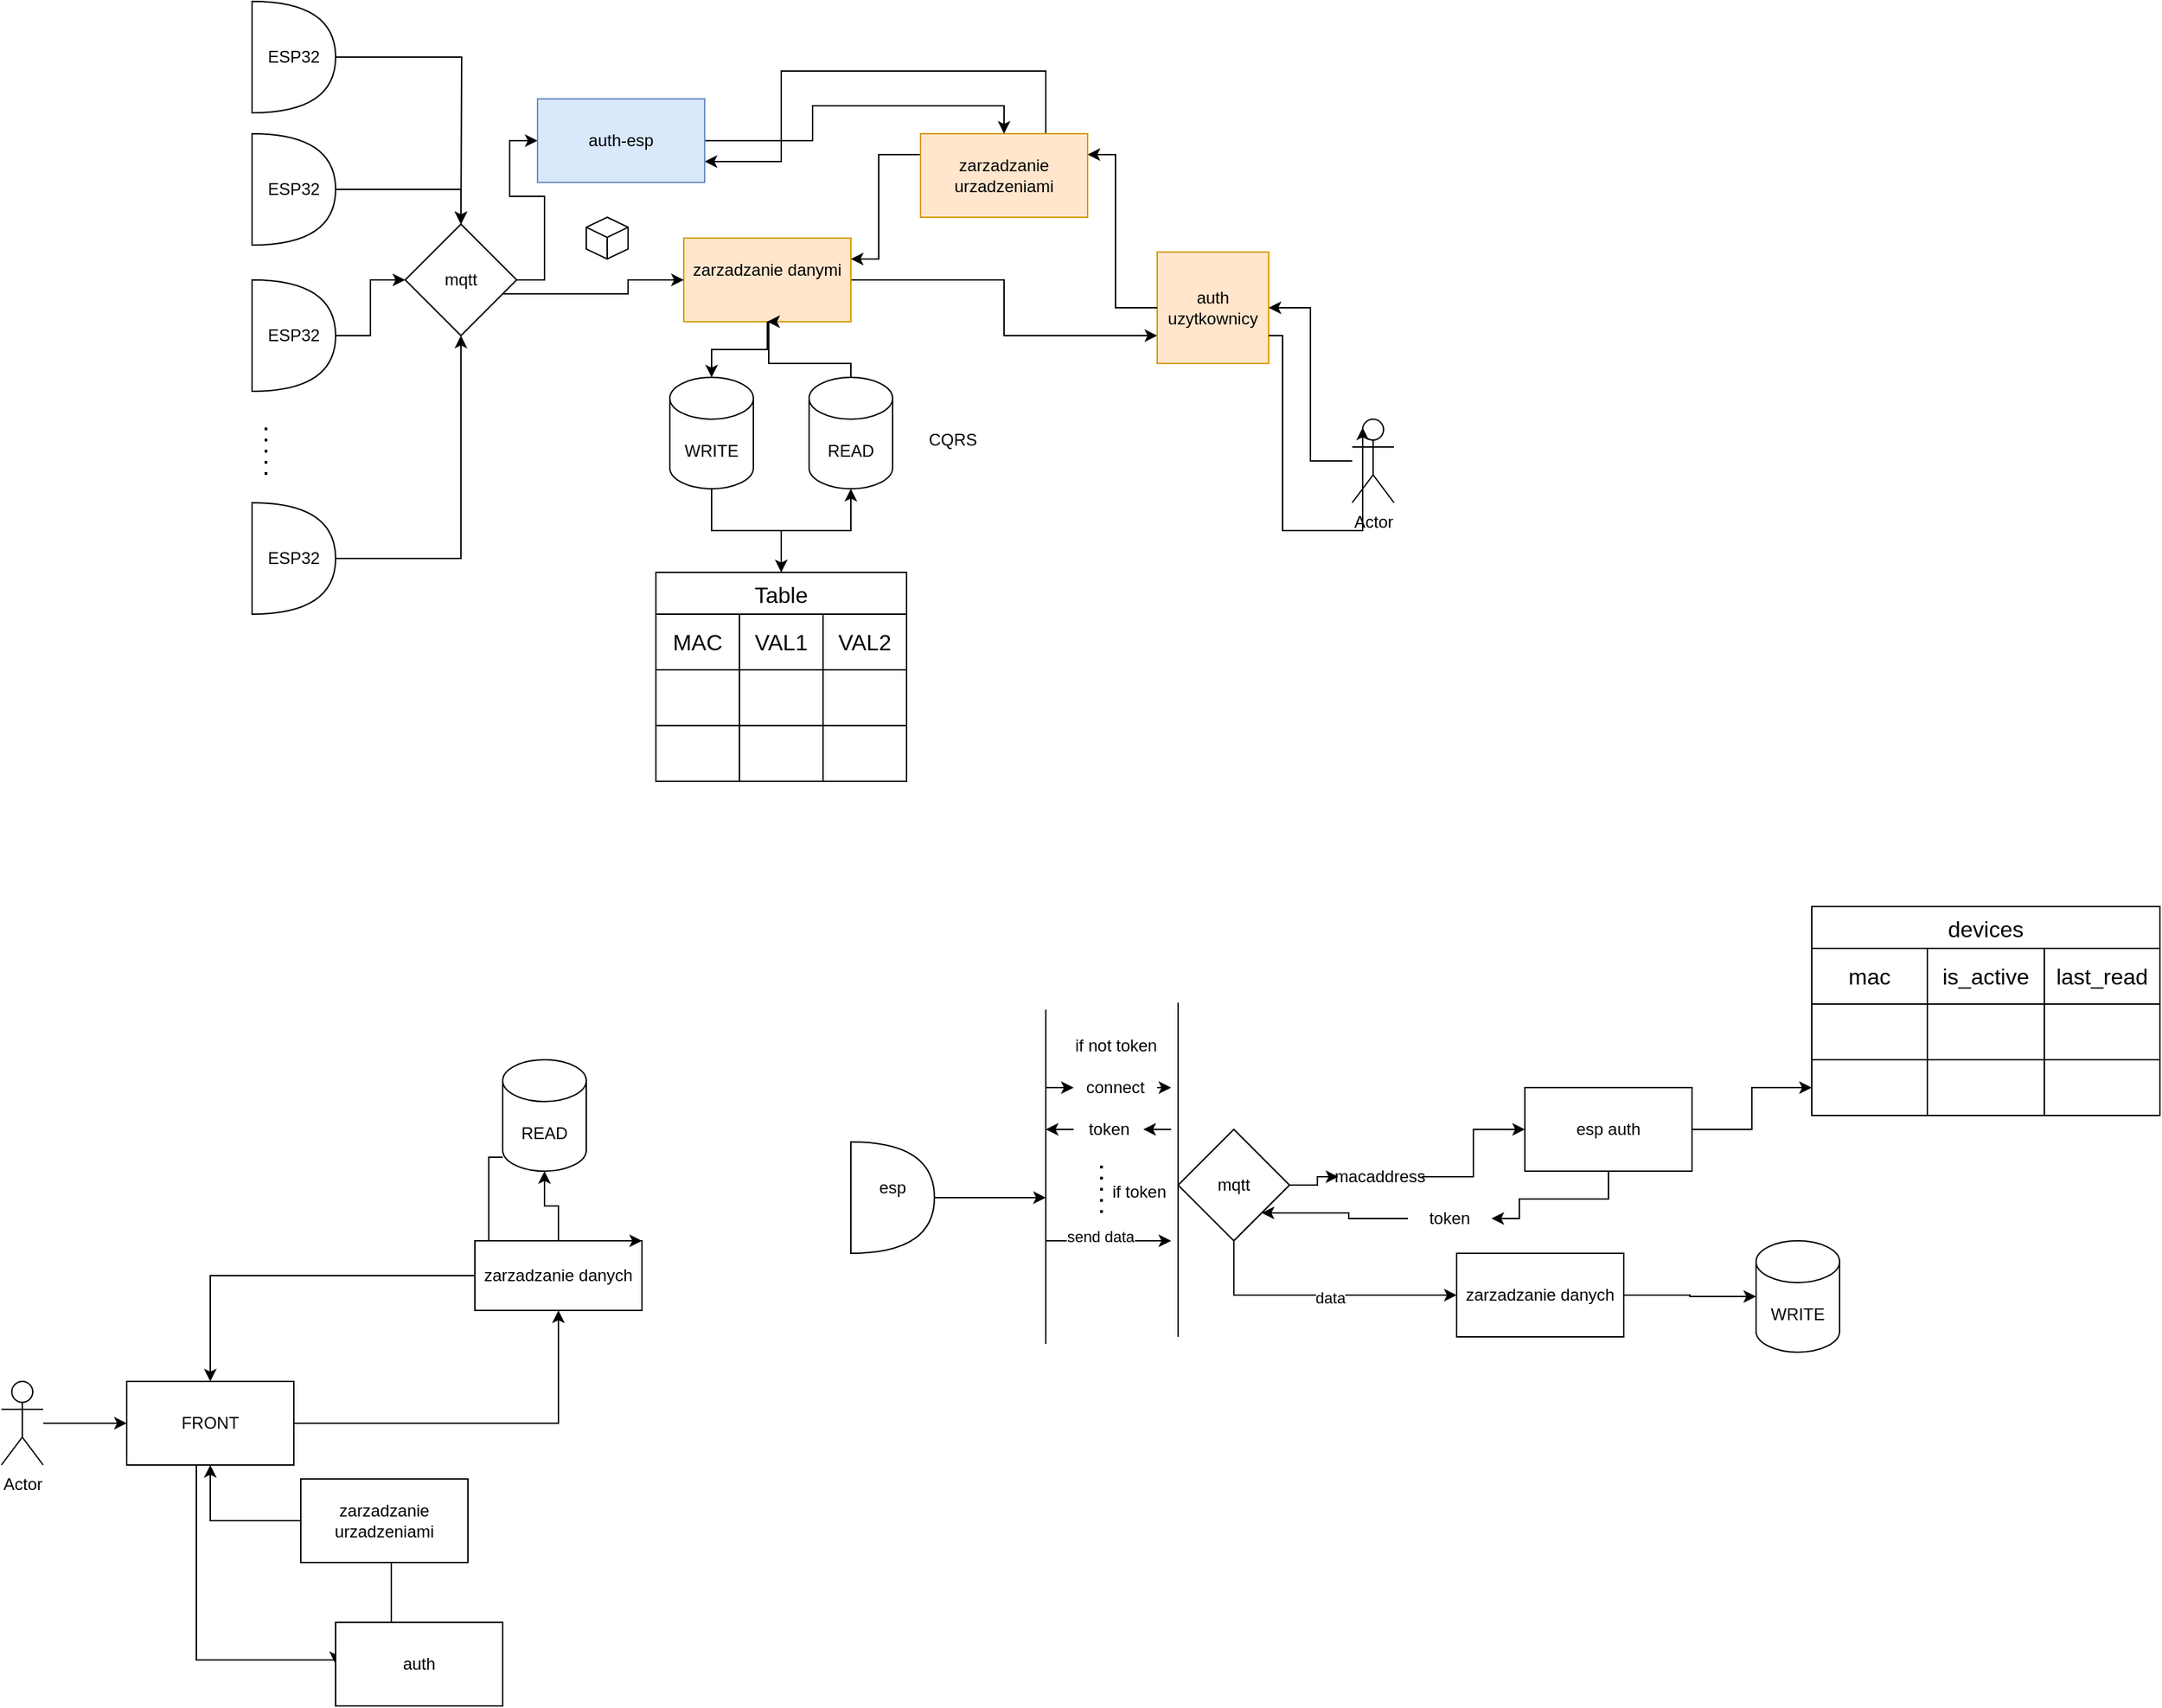 <mxfile version="24.8.2">
  <diagram name="Strona-1" id="Qug85Xm8MsD0ged3D32k">
    <mxGraphModel dx="2796" dy="847" grid="1" gridSize="10" guides="1" tooltips="1" connect="1" arrows="1" fold="1" page="1" pageScale="1" pageWidth="827" pageHeight="1169" math="0" shadow="0">
      <root>
        <mxCell id="0" />
        <mxCell id="1" parent="0" />
        <mxCell id="Wiyv4J4VftKUWs66t4UB-8" style="edgeStyle=orthogonalEdgeStyle;rounded=0;orthogonalLoop=1;jettySize=auto;html=1;entryX=1;entryY=0.5;entryDx=0;entryDy=0;" parent="1" source="Wiyv4J4VftKUWs66t4UB-2" edge="1">
          <mxGeometry relative="1" as="geometry">
            <mxPoint x="180" y="140" as="targetPoint" />
          </mxGeometry>
        </mxCell>
        <mxCell id="GCYZfr7af3xyStUnqvK9-22" style="edgeStyle=orthogonalEdgeStyle;rounded=0;orthogonalLoop=1;jettySize=auto;html=1;entryX=0;entryY=0.75;entryDx=0;entryDy=0;" parent="1" source="GCYZfr7af3xyStUnqvK9-1" target="GCYZfr7af3xyStUnqvK9-18" edge="1">
          <mxGeometry relative="1" as="geometry" />
        </mxCell>
        <mxCell id="GCYZfr7af3xyStUnqvK9-1" value="zarzadzanie danymi&lt;div&gt;&lt;br&gt;&lt;/div&gt;" style="rounded=0;whiteSpace=wrap;html=1;fillColor=#ffe6cc;strokeColor=#d79b00;" parent="1" vertex="1">
          <mxGeometry x="-270" y="480" width="120" height="60" as="geometry" />
        </mxCell>
        <mxCell id="GCYZfr7af3xyStUnqvK9-47" style="edgeStyle=orthogonalEdgeStyle;rounded=0;orthogonalLoop=1;jettySize=auto;html=1;entryX=0;entryY=0.5;entryDx=0;entryDy=0;" parent="1" source="GCYZfr7af3xyStUnqvK9-2" target="GCYZfr7af3xyStUnqvK9-46" edge="1">
          <mxGeometry relative="1" as="geometry" />
        </mxCell>
        <mxCell id="zikqFcTYSRr6rRfWWHI3-1" style="edgeStyle=orthogonalEdgeStyle;rounded=0;orthogonalLoop=1;jettySize=auto;html=1;entryX=0;entryY=0.5;entryDx=0;entryDy=0;" parent="1" source="GCYZfr7af3xyStUnqvK9-2" target="GCYZfr7af3xyStUnqvK9-1" edge="1">
          <mxGeometry relative="1" as="geometry">
            <Array as="points">
              <mxPoint x="-310" y="520" />
              <mxPoint x="-310" y="510" />
            </Array>
          </mxGeometry>
        </mxCell>
        <mxCell id="GCYZfr7af3xyStUnqvK9-2" value="mqtt" style="rhombus;whiteSpace=wrap;html=1;" parent="1" vertex="1">
          <mxGeometry x="-470" y="470" width="80" height="80" as="geometry" />
        </mxCell>
        <mxCell id="GCYZfr7af3xyStUnqvK9-4" value="" style="html=1;whiteSpace=wrap;shape=isoCube2;backgroundOutline=1;isoAngle=15;" parent="1" vertex="1">
          <mxGeometry x="-340" y="465" width="30" height="30" as="geometry" />
        </mxCell>
        <mxCell id="GCYZfr7af3xyStUnqvK9-5" value="Table" style="shape=table;startSize=30;container=1;collapsible=0;childLayout=tableLayout;strokeColor=default;fontSize=16;" parent="1" vertex="1">
          <mxGeometry x="-290" y="720" width="180" height="150" as="geometry" />
        </mxCell>
        <mxCell id="GCYZfr7af3xyStUnqvK9-6" value="" style="shape=tableRow;horizontal=0;startSize=0;swimlaneHead=0;swimlaneBody=0;strokeColor=inherit;top=0;left=0;bottom=0;right=0;collapsible=0;dropTarget=0;fillColor=none;points=[[0,0.5],[1,0.5]];portConstraint=eastwest;fontSize=16;" parent="GCYZfr7af3xyStUnqvK9-5" vertex="1">
          <mxGeometry y="30" width="180" height="40" as="geometry" />
        </mxCell>
        <mxCell id="GCYZfr7af3xyStUnqvK9-7" value="MAC" style="shape=partialRectangle;html=1;whiteSpace=wrap;connectable=0;strokeColor=inherit;overflow=hidden;fillColor=none;top=0;left=0;bottom=0;right=0;pointerEvents=1;fontSize=16;" parent="GCYZfr7af3xyStUnqvK9-6" vertex="1">
          <mxGeometry width="60" height="40" as="geometry">
            <mxRectangle width="60" height="40" as="alternateBounds" />
          </mxGeometry>
        </mxCell>
        <mxCell id="GCYZfr7af3xyStUnqvK9-8" value="VAL1" style="shape=partialRectangle;html=1;whiteSpace=wrap;connectable=0;strokeColor=inherit;overflow=hidden;fillColor=none;top=0;left=0;bottom=0;right=0;pointerEvents=1;fontSize=16;" parent="GCYZfr7af3xyStUnqvK9-6" vertex="1">
          <mxGeometry x="60" width="60" height="40" as="geometry">
            <mxRectangle width="60" height="40" as="alternateBounds" />
          </mxGeometry>
        </mxCell>
        <mxCell id="GCYZfr7af3xyStUnqvK9-9" value="VAL2" style="shape=partialRectangle;html=1;whiteSpace=wrap;connectable=0;strokeColor=inherit;overflow=hidden;fillColor=none;top=0;left=0;bottom=0;right=0;pointerEvents=1;fontSize=16;" parent="GCYZfr7af3xyStUnqvK9-6" vertex="1">
          <mxGeometry x="120" width="60" height="40" as="geometry">
            <mxRectangle width="60" height="40" as="alternateBounds" />
          </mxGeometry>
        </mxCell>
        <mxCell id="GCYZfr7af3xyStUnqvK9-10" value="" style="shape=tableRow;horizontal=0;startSize=0;swimlaneHead=0;swimlaneBody=0;strokeColor=inherit;top=0;left=0;bottom=0;right=0;collapsible=0;dropTarget=0;fillColor=none;points=[[0,0.5],[1,0.5]];portConstraint=eastwest;fontSize=16;" parent="GCYZfr7af3xyStUnqvK9-5" vertex="1">
          <mxGeometry y="70" width="180" height="40" as="geometry" />
        </mxCell>
        <mxCell id="GCYZfr7af3xyStUnqvK9-11" value="" style="shape=partialRectangle;html=1;whiteSpace=wrap;connectable=0;strokeColor=inherit;overflow=hidden;fillColor=none;top=0;left=0;bottom=0;right=0;pointerEvents=1;fontSize=16;" parent="GCYZfr7af3xyStUnqvK9-10" vertex="1">
          <mxGeometry width="60" height="40" as="geometry">
            <mxRectangle width="60" height="40" as="alternateBounds" />
          </mxGeometry>
        </mxCell>
        <mxCell id="GCYZfr7af3xyStUnqvK9-12" value="" style="shape=partialRectangle;html=1;whiteSpace=wrap;connectable=0;strokeColor=inherit;overflow=hidden;fillColor=none;top=0;left=0;bottom=0;right=0;pointerEvents=1;fontSize=16;" parent="GCYZfr7af3xyStUnqvK9-10" vertex="1">
          <mxGeometry x="60" width="60" height="40" as="geometry">
            <mxRectangle width="60" height="40" as="alternateBounds" />
          </mxGeometry>
        </mxCell>
        <mxCell id="GCYZfr7af3xyStUnqvK9-13" value="" style="shape=partialRectangle;html=1;whiteSpace=wrap;connectable=0;strokeColor=inherit;overflow=hidden;fillColor=none;top=0;left=0;bottom=0;right=0;pointerEvents=1;fontSize=16;" parent="GCYZfr7af3xyStUnqvK9-10" vertex="1">
          <mxGeometry x="120" width="60" height="40" as="geometry">
            <mxRectangle width="60" height="40" as="alternateBounds" />
          </mxGeometry>
        </mxCell>
        <mxCell id="GCYZfr7af3xyStUnqvK9-14" value="" style="shape=tableRow;horizontal=0;startSize=0;swimlaneHead=0;swimlaneBody=0;strokeColor=inherit;top=0;left=0;bottom=0;right=0;collapsible=0;dropTarget=0;fillColor=none;points=[[0,0.5],[1,0.5]];portConstraint=eastwest;fontSize=16;" parent="GCYZfr7af3xyStUnqvK9-5" vertex="1">
          <mxGeometry y="110" width="180" height="40" as="geometry" />
        </mxCell>
        <mxCell id="GCYZfr7af3xyStUnqvK9-15" value="" style="shape=partialRectangle;html=1;whiteSpace=wrap;connectable=0;strokeColor=inherit;overflow=hidden;fillColor=none;top=0;left=0;bottom=0;right=0;pointerEvents=1;fontSize=16;" parent="GCYZfr7af3xyStUnqvK9-14" vertex="1">
          <mxGeometry width="60" height="40" as="geometry">
            <mxRectangle width="60" height="40" as="alternateBounds" />
          </mxGeometry>
        </mxCell>
        <mxCell id="GCYZfr7af3xyStUnqvK9-16" value="" style="shape=partialRectangle;html=1;whiteSpace=wrap;connectable=0;strokeColor=inherit;overflow=hidden;fillColor=none;top=0;left=0;bottom=0;right=0;pointerEvents=1;fontSize=16;" parent="GCYZfr7af3xyStUnqvK9-14" vertex="1">
          <mxGeometry x="60" width="60" height="40" as="geometry">
            <mxRectangle width="60" height="40" as="alternateBounds" />
          </mxGeometry>
        </mxCell>
        <mxCell id="GCYZfr7af3xyStUnqvK9-17" value="" style="shape=partialRectangle;html=1;whiteSpace=wrap;connectable=0;strokeColor=inherit;overflow=hidden;fillColor=none;top=0;left=0;bottom=0;right=0;pointerEvents=1;fontSize=16;" parent="GCYZfr7af3xyStUnqvK9-14" vertex="1">
          <mxGeometry x="120" width="60" height="40" as="geometry">
            <mxRectangle width="60" height="40" as="alternateBounds" />
          </mxGeometry>
        </mxCell>
        <mxCell id="GCYZfr7af3xyStUnqvK9-21" style="edgeStyle=orthogonalEdgeStyle;rounded=0;orthogonalLoop=1;jettySize=auto;html=1;exitX=0;exitY=0.5;exitDx=0;exitDy=0;entryX=1;entryY=0.25;entryDx=0;entryDy=0;" parent="1" source="GCYZfr7af3xyStUnqvK9-44" target="GCYZfr7af3xyStUnqvK9-1" edge="1">
          <mxGeometry relative="1" as="geometry">
            <Array as="points">
              <mxPoint x="-130" y="420" />
              <mxPoint x="-130" y="495" />
            </Array>
          </mxGeometry>
        </mxCell>
        <mxCell id="GCYZfr7af3xyStUnqvK9-18" value="&lt;div&gt;auth&lt;br&gt;uzytkownicy&lt;/div&gt;" style="whiteSpace=wrap;html=1;aspect=fixed;fillColor=#ffe6cc;strokeColor=#d79b00;" parent="1" vertex="1">
          <mxGeometry x="70" y="490" width="80" height="80" as="geometry" />
        </mxCell>
        <mxCell id="GCYZfr7af3xyStUnqvK9-20" style="edgeStyle=orthogonalEdgeStyle;rounded=0;orthogonalLoop=1;jettySize=auto;html=1;entryX=1;entryY=0.5;entryDx=0;entryDy=0;" parent="1" source="GCYZfr7af3xyStUnqvK9-19" target="GCYZfr7af3xyStUnqvK9-18" edge="1">
          <mxGeometry relative="1" as="geometry" />
        </mxCell>
        <mxCell id="GCYZfr7af3xyStUnqvK9-19" value="Actor" style="shape=umlActor;verticalLabelPosition=bottom;verticalAlign=top;html=1;outlineConnect=0;" parent="1" vertex="1">
          <mxGeometry x="210" y="610" width="30" height="60" as="geometry" />
        </mxCell>
        <mxCell id="GCYZfr7af3xyStUnqvK9-23" style="edgeStyle=orthogonalEdgeStyle;rounded=0;orthogonalLoop=1;jettySize=auto;html=1;exitX=1;exitY=0.75;exitDx=0;exitDy=0;entryX=0.25;entryY=0.1;entryDx=0;entryDy=0;entryPerimeter=0;" parent="1" source="GCYZfr7af3xyStUnqvK9-18" target="GCYZfr7af3xyStUnqvK9-19" edge="1">
          <mxGeometry relative="1" as="geometry">
            <Array as="points">
              <mxPoint x="160" y="550" />
              <mxPoint x="160" y="690" />
              <mxPoint x="218" y="690" />
            </Array>
          </mxGeometry>
        </mxCell>
        <mxCell id="GCYZfr7af3xyStUnqvK9-31" style="edgeStyle=orthogonalEdgeStyle;rounded=0;orthogonalLoop=1;jettySize=auto;html=1;" parent="1" source="GCYZfr7af3xyStUnqvK9-28" edge="1">
          <mxGeometry relative="1" as="geometry">
            <mxPoint x="-430" y="470" as="targetPoint" />
          </mxGeometry>
        </mxCell>
        <mxCell id="GCYZfr7af3xyStUnqvK9-28" value="ESP32" style="shape=or;whiteSpace=wrap;html=1;" parent="1" vertex="1">
          <mxGeometry x="-580" y="310" width="60" height="80" as="geometry" />
        </mxCell>
        <mxCell id="GCYZfr7af3xyStUnqvK9-32" style="edgeStyle=orthogonalEdgeStyle;rounded=0;orthogonalLoop=1;jettySize=auto;html=1;entryX=0.5;entryY=0;entryDx=0;entryDy=0;" parent="1" source="GCYZfr7af3xyStUnqvK9-29" target="GCYZfr7af3xyStUnqvK9-2" edge="1">
          <mxGeometry relative="1" as="geometry" />
        </mxCell>
        <mxCell id="GCYZfr7af3xyStUnqvK9-29" value="ESP32" style="shape=or;whiteSpace=wrap;html=1;" parent="1" vertex="1">
          <mxGeometry x="-580" y="405" width="60" height="80" as="geometry" />
        </mxCell>
        <mxCell id="GCYZfr7af3xyStUnqvK9-33" style="edgeStyle=orthogonalEdgeStyle;rounded=0;orthogonalLoop=1;jettySize=auto;html=1;entryX=0;entryY=0.5;entryDx=0;entryDy=0;" parent="1" source="GCYZfr7af3xyStUnqvK9-30" target="GCYZfr7af3xyStUnqvK9-2" edge="1">
          <mxGeometry relative="1" as="geometry" />
        </mxCell>
        <mxCell id="GCYZfr7af3xyStUnqvK9-30" value="ESP32" style="shape=or;whiteSpace=wrap;html=1;" parent="1" vertex="1">
          <mxGeometry x="-580" y="510" width="60" height="80" as="geometry" />
        </mxCell>
        <mxCell id="GCYZfr7af3xyStUnqvK9-34" value="" style="endArrow=none;dashed=1;html=1;dashPattern=1 3;strokeWidth=2;rounded=0;" parent="1" edge="1">
          <mxGeometry width="50" height="50" relative="1" as="geometry">
            <mxPoint x="-570" y="650" as="sourcePoint" />
            <mxPoint x="-570" y="610" as="targetPoint" />
          </mxGeometry>
        </mxCell>
        <mxCell id="GCYZfr7af3xyStUnqvK9-39" style="edgeStyle=orthogonalEdgeStyle;rounded=0;orthogonalLoop=1;jettySize=auto;html=1;entryX=0.5;entryY=0;entryDx=0;entryDy=0;" parent="1" source="GCYZfr7af3xyStUnqvK9-35" target="GCYZfr7af3xyStUnqvK9-5" edge="1">
          <mxGeometry relative="1" as="geometry" />
        </mxCell>
        <mxCell id="GCYZfr7af3xyStUnqvK9-35" value="WRITE" style="shape=cylinder3;whiteSpace=wrap;html=1;boundedLbl=1;backgroundOutline=1;size=15;" parent="1" vertex="1">
          <mxGeometry x="-280" y="580" width="60" height="80" as="geometry" />
        </mxCell>
        <mxCell id="GCYZfr7af3xyStUnqvK9-41" style="edgeStyle=orthogonalEdgeStyle;rounded=0;orthogonalLoop=1;jettySize=auto;html=1;" parent="1" source="GCYZfr7af3xyStUnqvK9-37" edge="1">
          <mxGeometry relative="1" as="geometry">
            <mxPoint x="-210" y="540" as="targetPoint" />
            <Array as="points">
              <mxPoint x="-150" y="570" />
              <mxPoint x="-209" y="570" />
            </Array>
          </mxGeometry>
        </mxCell>
        <mxCell id="GCYZfr7af3xyStUnqvK9-37" value="READ" style="shape=cylinder3;whiteSpace=wrap;html=1;boundedLbl=1;backgroundOutline=1;size=15;" parent="1" vertex="1">
          <mxGeometry x="-180" y="580" width="60" height="80" as="geometry" />
        </mxCell>
        <mxCell id="GCYZfr7af3xyStUnqvK9-38" style="edgeStyle=orthogonalEdgeStyle;rounded=0;orthogonalLoop=1;jettySize=auto;html=1;entryX=0.5;entryY=0;entryDx=0;entryDy=0;entryPerimeter=0;" parent="1" source="GCYZfr7af3xyStUnqvK9-1" target="GCYZfr7af3xyStUnqvK9-35" edge="1">
          <mxGeometry relative="1" as="geometry" />
        </mxCell>
        <mxCell id="GCYZfr7af3xyStUnqvK9-40" style="edgeStyle=orthogonalEdgeStyle;rounded=0;orthogonalLoop=1;jettySize=auto;html=1;entryX=0.5;entryY=1;entryDx=0;entryDy=0;entryPerimeter=0;" parent="1" source="GCYZfr7af3xyStUnqvK9-5" target="GCYZfr7af3xyStUnqvK9-37" edge="1">
          <mxGeometry relative="1" as="geometry" />
        </mxCell>
        <mxCell id="GCYZfr7af3xyStUnqvK9-43" style="edgeStyle=orthogonalEdgeStyle;rounded=0;orthogonalLoop=1;jettySize=auto;html=1;entryX=0.5;entryY=1;entryDx=0;entryDy=0;" parent="1" source="GCYZfr7af3xyStUnqvK9-42" target="GCYZfr7af3xyStUnqvK9-2" edge="1">
          <mxGeometry relative="1" as="geometry" />
        </mxCell>
        <mxCell id="GCYZfr7af3xyStUnqvK9-42" value="ESP32" style="shape=or;whiteSpace=wrap;html=1;" parent="1" vertex="1">
          <mxGeometry x="-580" y="670" width="60" height="80" as="geometry" />
        </mxCell>
        <mxCell id="GCYZfr7af3xyStUnqvK9-45" value="" style="edgeStyle=orthogonalEdgeStyle;rounded=0;orthogonalLoop=1;jettySize=auto;html=1;exitX=0;exitY=0.5;exitDx=0;exitDy=0;entryX=1;entryY=0.25;entryDx=0;entryDy=0;" parent="1" source="GCYZfr7af3xyStUnqvK9-18" target="GCYZfr7af3xyStUnqvK9-44" edge="1">
          <mxGeometry relative="1" as="geometry">
            <mxPoint x="70" y="530" as="sourcePoint" />
            <mxPoint x="-150" y="495" as="targetPoint" />
            <Array as="points">
              <mxPoint x="40" y="530" />
              <mxPoint x="40" y="420" />
              <mxPoint x="20" y="420" />
            </Array>
          </mxGeometry>
        </mxCell>
        <mxCell id="zikqFcTYSRr6rRfWWHI3-66" style="edgeStyle=orthogonalEdgeStyle;rounded=0;orthogonalLoop=1;jettySize=auto;html=1;entryX=1;entryY=0.75;entryDx=0;entryDy=0;" parent="1" source="GCYZfr7af3xyStUnqvK9-44" target="GCYZfr7af3xyStUnqvK9-46" edge="1">
          <mxGeometry relative="1" as="geometry">
            <Array as="points">
              <mxPoint x="-10" y="360" />
              <mxPoint x="-200" y="360" />
              <mxPoint x="-200" y="425" />
            </Array>
          </mxGeometry>
        </mxCell>
        <mxCell id="GCYZfr7af3xyStUnqvK9-44" value="&lt;div&gt;zarzadzanie urzadzeniami&lt;/div&gt;" style="rounded=0;whiteSpace=wrap;html=1;fillColor=#ffe6cc;strokeColor=#d79b00;" parent="1" vertex="1">
          <mxGeometry x="-100" y="405" width="120" height="60" as="geometry" />
        </mxCell>
        <mxCell id="zikqFcTYSRr6rRfWWHI3-65" style="edgeStyle=orthogonalEdgeStyle;rounded=0;orthogonalLoop=1;jettySize=auto;html=1;entryX=0.5;entryY=0;entryDx=0;entryDy=0;" parent="1" source="GCYZfr7af3xyStUnqvK9-46" target="GCYZfr7af3xyStUnqvK9-44" edge="1">
          <mxGeometry relative="1" as="geometry" />
        </mxCell>
        <mxCell id="GCYZfr7af3xyStUnqvK9-46" value="auth-esp" style="rounded=0;whiteSpace=wrap;html=1;fillColor=#dae8fc;strokeColor=#6c8ebf;" parent="1" vertex="1">
          <mxGeometry x="-375" y="380" width="120" height="60" as="geometry" />
        </mxCell>
        <mxCell id="zikqFcTYSRr6rRfWWHI3-22" style="edgeStyle=orthogonalEdgeStyle;rounded=0;orthogonalLoop=1;jettySize=auto;html=1;" parent="1" source="zikqFcTYSRr6rRfWWHI3-2" edge="1">
          <mxGeometry relative="1" as="geometry">
            <mxPoint x="-10" y="1169" as="targetPoint" />
          </mxGeometry>
        </mxCell>
        <mxCell id="zikqFcTYSRr6rRfWWHI3-2" value="esp&lt;div&gt;&lt;br&gt;&lt;/div&gt;" style="shape=or;whiteSpace=wrap;html=1;" parent="1" vertex="1">
          <mxGeometry x="-150" y="1129" width="60" height="80" as="geometry" />
        </mxCell>
        <mxCell id="zikqFcTYSRr6rRfWWHI3-6" style="edgeStyle=orthogonalEdgeStyle;rounded=0;orthogonalLoop=1;jettySize=auto;html=1;entryX=0;entryY=0.5;entryDx=0;entryDy=0;" parent="1" source="zikqFcTYSRr6rRfWWHI3-8" target="zikqFcTYSRr6rRfWWHI3-4" edge="1">
          <mxGeometry relative="1" as="geometry" />
        </mxCell>
        <mxCell id="zikqFcTYSRr6rRfWWHI3-12" style="edgeStyle=orthogonalEdgeStyle;rounded=0;orthogonalLoop=1;jettySize=auto;html=1;entryX=0;entryY=0.5;entryDx=0;entryDy=0;" parent="1" source="zikqFcTYSRr6rRfWWHI3-3" target="zikqFcTYSRr6rRfWWHI3-11" edge="1">
          <mxGeometry relative="1" as="geometry">
            <Array as="points">
              <mxPoint x="125" y="1239" />
            </Array>
          </mxGeometry>
        </mxCell>
        <mxCell id="zikqFcTYSRr6rRfWWHI3-34" value="data" style="edgeLabel;html=1;align=center;verticalAlign=middle;resizable=0;points=[];" parent="zikqFcTYSRr6rRfWWHI3-12" vertex="1" connectable="0">
          <mxGeometry x="0.085" y="-2" relative="1" as="geometry">
            <mxPoint as="offset" />
          </mxGeometry>
        </mxCell>
        <mxCell id="zikqFcTYSRr6rRfWWHI3-3" value="mqtt" style="rhombus;whiteSpace=wrap;html=1;" parent="1" vertex="1">
          <mxGeometry x="85" y="1120" width="80" height="80" as="geometry" />
        </mxCell>
        <mxCell id="zikqFcTYSRr6rRfWWHI3-7" style="edgeStyle=orthogonalEdgeStyle;rounded=0;orthogonalLoop=1;jettySize=auto;html=1;entryX=1;entryY=1;entryDx=0;entryDy=0;" parent="1" source="zikqFcTYSRr6rRfWWHI3-9" target="zikqFcTYSRr6rRfWWHI3-3" edge="1">
          <mxGeometry relative="1" as="geometry">
            <Array as="points" />
          </mxGeometry>
        </mxCell>
        <mxCell id="zikqFcTYSRr6rRfWWHI3-18" style="edgeStyle=orthogonalEdgeStyle;rounded=0;orthogonalLoop=1;jettySize=auto;html=1;entryX=1;entryY=0.5;entryDx=0;entryDy=0;" parent="1" source="zikqFcTYSRr6rRfWWHI3-4" target="zikqFcTYSRr6rRfWWHI3-9" edge="1">
          <mxGeometry relative="1" as="geometry">
            <Array as="points">
              <mxPoint x="394" y="1170" />
              <mxPoint x="330" y="1170" />
              <mxPoint x="330" y="1184" />
            </Array>
          </mxGeometry>
        </mxCell>
        <mxCell id="zikqFcTYSRr6rRfWWHI3-64" style="edgeStyle=orthogonalEdgeStyle;rounded=0;orthogonalLoop=1;jettySize=auto;html=1;" parent="1" source="zikqFcTYSRr6rRfWWHI3-4" target="zikqFcTYSRr6rRfWWHI3-47" edge="1">
          <mxGeometry relative="1" as="geometry" />
        </mxCell>
        <mxCell id="zikqFcTYSRr6rRfWWHI3-4" value="esp auth" style="rounded=0;whiteSpace=wrap;html=1;" parent="1" vertex="1">
          <mxGeometry x="334" y="1090" width="120" height="60" as="geometry" />
        </mxCell>
        <mxCell id="zikqFcTYSRr6rRfWWHI3-11" value="zarzadzanie danych" style="rounded=0;whiteSpace=wrap;html=1;" parent="1" vertex="1">
          <mxGeometry x="285" y="1209" width="120" height="60" as="geometry" />
        </mxCell>
        <mxCell id="zikqFcTYSRr6rRfWWHI3-13" value="WRITE" style="shape=cylinder3;whiteSpace=wrap;html=1;boundedLbl=1;backgroundOutline=1;size=15;" parent="1" vertex="1">
          <mxGeometry x="500" y="1200" width="60" height="80" as="geometry" />
        </mxCell>
        <mxCell id="zikqFcTYSRr6rRfWWHI3-15" style="edgeStyle=orthogonalEdgeStyle;rounded=0;orthogonalLoop=1;jettySize=auto;html=1;entryX=0;entryY=0.5;entryDx=0;entryDy=0;entryPerimeter=0;" parent="1" source="zikqFcTYSRr6rRfWWHI3-11" target="zikqFcTYSRr6rRfWWHI3-13" edge="1">
          <mxGeometry relative="1" as="geometry" />
        </mxCell>
        <mxCell id="zikqFcTYSRr6rRfWWHI3-9" value="token" style="text;html=1;align=center;verticalAlign=middle;whiteSpace=wrap;rounded=0;" parent="1" vertex="1">
          <mxGeometry x="250" y="1169" width="60" height="30" as="geometry" />
        </mxCell>
        <mxCell id="zikqFcTYSRr6rRfWWHI3-17" value="" style="edgeStyle=orthogonalEdgeStyle;rounded=0;orthogonalLoop=1;jettySize=auto;html=1;entryX=0;entryY=0.5;entryDx=0;entryDy=0;" parent="1" source="zikqFcTYSRr6rRfWWHI3-3" target="zikqFcTYSRr6rRfWWHI3-8" edge="1">
          <mxGeometry relative="1" as="geometry">
            <mxPoint x="165" y="1160" as="sourcePoint" />
            <mxPoint x="334" y="1120" as="targetPoint" />
          </mxGeometry>
        </mxCell>
        <mxCell id="zikqFcTYSRr6rRfWWHI3-8" value="macaddress" style="text;html=1;align=center;verticalAlign=middle;whiteSpace=wrap;rounded=0;" parent="1" vertex="1">
          <mxGeometry x="200" y="1139" width="60" height="30" as="geometry" />
        </mxCell>
        <mxCell id="zikqFcTYSRr6rRfWWHI3-20" value="" style="endArrow=none;html=1;rounded=0;" parent="1" edge="1">
          <mxGeometry width="50" height="50" relative="1" as="geometry">
            <mxPoint x="85" y="1269" as="sourcePoint" />
            <mxPoint x="85" y="1029" as="targetPoint" />
          </mxGeometry>
        </mxCell>
        <mxCell id="zikqFcTYSRr6rRfWWHI3-21" value="" style="endArrow=none;html=1;rounded=0;" parent="1" edge="1">
          <mxGeometry width="50" height="50" relative="1" as="geometry">
            <mxPoint x="-10" y="1274" as="sourcePoint" />
            <mxPoint x="-10" y="1034" as="targetPoint" />
          </mxGeometry>
        </mxCell>
        <mxCell id="zikqFcTYSRr6rRfWWHI3-24" value="" style="endArrow=classic;html=1;rounded=0;" parent="1" source="zikqFcTYSRr6rRfWWHI3-19" edge="1">
          <mxGeometry width="50" height="50" relative="1" as="geometry">
            <mxPoint x="-10" y="1090" as="sourcePoint" />
            <mxPoint x="80" y="1090" as="targetPoint" />
          </mxGeometry>
        </mxCell>
        <mxCell id="zikqFcTYSRr6rRfWWHI3-25" value="" style="endArrow=classic;html=1;rounded=0;" parent="1" source="zikqFcTYSRr6rRfWWHI3-26" edge="1">
          <mxGeometry width="50" height="50" relative="1" as="geometry">
            <mxPoint x="90" y="1120" as="sourcePoint" />
            <mxPoint x="-10" y="1120" as="targetPoint" />
          </mxGeometry>
        </mxCell>
        <mxCell id="zikqFcTYSRr6rRfWWHI3-27" value="" style="endArrow=classic;html=1;rounded=0;" parent="1" target="zikqFcTYSRr6rRfWWHI3-26" edge="1">
          <mxGeometry width="50" height="50" relative="1" as="geometry">
            <mxPoint x="80" y="1120" as="sourcePoint" />
            <mxPoint x="-10" y="1120" as="targetPoint" />
          </mxGeometry>
        </mxCell>
        <mxCell id="zikqFcTYSRr6rRfWWHI3-26" value="token" style="text;html=1;align=center;verticalAlign=middle;resizable=0;points=[];autosize=1;strokeColor=none;fillColor=none;" parent="1" vertex="1">
          <mxGeometry x="10" y="1105" width="50" height="30" as="geometry" />
        </mxCell>
        <mxCell id="zikqFcTYSRr6rRfWWHI3-28" value="" style="endArrow=classic;html=1;rounded=0;" parent="1" target="zikqFcTYSRr6rRfWWHI3-19" edge="1">
          <mxGeometry width="50" height="50" relative="1" as="geometry">
            <mxPoint x="-10" y="1090" as="sourcePoint" />
            <mxPoint x="80" y="1090" as="targetPoint" />
          </mxGeometry>
        </mxCell>
        <mxCell id="zikqFcTYSRr6rRfWWHI3-19" value="connect" style="text;html=1;align=center;verticalAlign=middle;whiteSpace=wrap;rounded=0;" parent="1" vertex="1">
          <mxGeometry x="10" y="1075" width="60" height="30" as="geometry" />
        </mxCell>
        <mxCell id="zikqFcTYSRr6rRfWWHI3-32" value="" style="endArrow=classic;html=1;rounded=0;" parent="1" edge="1">
          <mxGeometry width="50" height="50" relative="1" as="geometry">
            <mxPoint x="-10" y="1200" as="sourcePoint" />
            <mxPoint x="80" y="1200" as="targetPoint" />
          </mxGeometry>
        </mxCell>
        <mxCell id="zikqFcTYSRr6rRfWWHI3-33" value="send data" style="edgeLabel;html=1;align=center;verticalAlign=middle;resizable=0;points=[];" parent="zikqFcTYSRr6rRfWWHI3-32" vertex="1" connectable="0">
          <mxGeometry x="-0.133" y="3" relative="1" as="geometry">
            <mxPoint as="offset" />
          </mxGeometry>
        </mxCell>
        <mxCell id="zikqFcTYSRr6rRfWWHI3-35" value="" style="endArrow=none;dashed=1;html=1;dashPattern=1 3;strokeWidth=2;rounded=0;" parent="1" edge="1">
          <mxGeometry width="50" height="50" relative="1" as="geometry">
            <mxPoint x="30" y="1180" as="sourcePoint" />
            <mxPoint x="30" y="1140" as="targetPoint" />
          </mxGeometry>
        </mxCell>
        <mxCell id="zikqFcTYSRr6rRfWWHI3-36" value="if not token" style="text;html=1;align=center;verticalAlign=middle;resizable=0;points=[];autosize=1;strokeColor=none;fillColor=none;" parent="1" vertex="1">
          <mxGeometry y="1045" width="80" height="30" as="geometry" />
        </mxCell>
        <mxCell id="zikqFcTYSRr6rRfWWHI3-37" value="&amp;nbsp;if token" style="text;html=1;align=center;verticalAlign=middle;resizable=0;points=[];autosize=1;strokeColor=none;fillColor=none;" parent="1" vertex="1">
          <mxGeometry x="20" y="1150" width="70" height="30" as="geometry" />
        </mxCell>
        <mxCell id="zikqFcTYSRr6rRfWWHI3-38" value="devices" style="shape=table;startSize=30;container=1;collapsible=0;childLayout=tableLayout;strokeColor=default;fontSize=16;" parent="1" vertex="1">
          <mxGeometry x="540" y="960" width="250" height="150" as="geometry" />
        </mxCell>
        <mxCell id="zikqFcTYSRr6rRfWWHI3-39" value="" style="shape=tableRow;horizontal=0;startSize=0;swimlaneHead=0;swimlaneBody=0;strokeColor=inherit;top=0;left=0;bottom=0;right=0;collapsible=0;dropTarget=0;fillColor=none;points=[[0,0.5],[1,0.5]];portConstraint=eastwest;fontSize=16;" parent="zikqFcTYSRr6rRfWWHI3-38" vertex="1">
          <mxGeometry y="30" width="250" height="40" as="geometry" />
        </mxCell>
        <mxCell id="zikqFcTYSRr6rRfWWHI3-40" value="mac" style="shape=partialRectangle;html=1;whiteSpace=wrap;connectable=0;strokeColor=inherit;overflow=hidden;fillColor=none;top=0;left=0;bottom=0;right=0;pointerEvents=1;fontSize=16;" parent="zikqFcTYSRr6rRfWWHI3-39" vertex="1">
          <mxGeometry width="83" height="40" as="geometry">
            <mxRectangle width="83" height="40" as="alternateBounds" />
          </mxGeometry>
        </mxCell>
        <mxCell id="zikqFcTYSRr6rRfWWHI3-41" value="is_active" style="shape=partialRectangle;html=1;whiteSpace=wrap;connectable=0;strokeColor=inherit;overflow=hidden;fillColor=none;top=0;left=0;bottom=0;right=0;pointerEvents=1;fontSize=16;" parent="zikqFcTYSRr6rRfWWHI3-39" vertex="1">
          <mxGeometry x="83" width="84" height="40" as="geometry">
            <mxRectangle width="84" height="40" as="alternateBounds" />
          </mxGeometry>
        </mxCell>
        <mxCell id="zikqFcTYSRr6rRfWWHI3-42" value="last_read" style="shape=partialRectangle;html=1;whiteSpace=wrap;connectable=0;strokeColor=inherit;overflow=hidden;fillColor=none;top=0;left=0;bottom=0;right=0;pointerEvents=1;fontSize=16;" parent="zikqFcTYSRr6rRfWWHI3-39" vertex="1">
          <mxGeometry x="167" width="83" height="40" as="geometry">
            <mxRectangle width="83" height="40" as="alternateBounds" />
          </mxGeometry>
        </mxCell>
        <mxCell id="zikqFcTYSRr6rRfWWHI3-43" value="" style="shape=tableRow;horizontal=0;startSize=0;swimlaneHead=0;swimlaneBody=0;strokeColor=inherit;top=0;left=0;bottom=0;right=0;collapsible=0;dropTarget=0;fillColor=none;points=[[0,0.5],[1,0.5]];portConstraint=eastwest;fontSize=16;" parent="zikqFcTYSRr6rRfWWHI3-38" vertex="1">
          <mxGeometry y="70" width="250" height="40" as="geometry" />
        </mxCell>
        <mxCell id="zikqFcTYSRr6rRfWWHI3-44" value="" style="shape=partialRectangle;html=1;whiteSpace=wrap;connectable=0;strokeColor=inherit;overflow=hidden;fillColor=none;top=0;left=0;bottom=0;right=0;pointerEvents=1;fontSize=16;" parent="zikqFcTYSRr6rRfWWHI3-43" vertex="1">
          <mxGeometry width="83" height="40" as="geometry">
            <mxRectangle width="83" height="40" as="alternateBounds" />
          </mxGeometry>
        </mxCell>
        <mxCell id="zikqFcTYSRr6rRfWWHI3-45" value="" style="shape=partialRectangle;html=1;whiteSpace=wrap;connectable=0;strokeColor=inherit;overflow=hidden;fillColor=none;top=0;left=0;bottom=0;right=0;pointerEvents=1;fontSize=16;" parent="zikqFcTYSRr6rRfWWHI3-43" vertex="1">
          <mxGeometry x="83" width="84" height="40" as="geometry">
            <mxRectangle width="84" height="40" as="alternateBounds" />
          </mxGeometry>
        </mxCell>
        <mxCell id="zikqFcTYSRr6rRfWWHI3-46" value="" style="shape=partialRectangle;html=1;whiteSpace=wrap;connectable=0;strokeColor=inherit;overflow=hidden;fillColor=none;top=0;left=0;bottom=0;right=0;pointerEvents=1;fontSize=16;" parent="zikqFcTYSRr6rRfWWHI3-43" vertex="1">
          <mxGeometry x="167" width="83" height="40" as="geometry">
            <mxRectangle width="83" height="40" as="alternateBounds" />
          </mxGeometry>
        </mxCell>
        <mxCell id="zikqFcTYSRr6rRfWWHI3-47" value="" style="shape=tableRow;horizontal=0;startSize=0;swimlaneHead=0;swimlaneBody=0;strokeColor=inherit;top=0;left=0;bottom=0;right=0;collapsible=0;dropTarget=0;fillColor=none;points=[[0,0.5],[1,0.5]];portConstraint=eastwest;fontSize=16;" parent="zikqFcTYSRr6rRfWWHI3-38" vertex="1">
          <mxGeometry y="110" width="250" height="40" as="geometry" />
        </mxCell>
        <mxCell id="zikqFcTYSRr6rRfWWHI3-48" value="" style="shape=partialRectangle;html=1;whiteSpace=wrap;connectable=0;strokeColor=inherit;overflow=hidden;fillColor=none;top=0;left=0;bottom=0;right=0;pointerEvents=1;fontSize=16;" parent="zikqFcTYSRr6rRfWWHI3-47" vertex="1">
          <mxGeometry width="83" height="40" as="geometry">
            <mxRectangle width="83" height="40" as="alternateBounds" />
          </mxGeometry>
        </mxCell>
        <mxCell id="zikqFcTYSRr6rRfWWHI3-49" value="" style="shape=partialRectangle;html=1;whiteSpace=wrap;connectable=0;strokeColor=inherit;overflow=hidden;fillColor=none;top=0;left=0;bottom=0;right=0;pointerEvents=1;fontSize=16;" parent="zikqFcTYSRr6rRfWWHI3-47" vertex="1">
          <mxGeometry x="83" width="84" height="40" as="geometry">
            <mxRectangle width="84" height="40" as="alternateBounds" />
          </mxGeometry>
        </mxCell>
        <mxCell id="zikqFcTYSRr6rRfWWHI3-50" value="" style="shape=partialRectangle;html=1;whiteSpace=wrap;connectable=0;strokeColor=inherit;overflow=hidden;fillColor=none;top=0;left=0;bottom=0;right=0;pointerEvents=1;fontSize=16;" parent="zikqFcTYSRr6rRfWWHI3-47" vertex="1">
          <mxGeometry x="167" width="83" height="40" as="geometry">
            <mxRectangle width="83" height="40" as="alternateBounds" />
          </mxGeometry>
        </mxCell>
        <mxCell id="a-jfa-FCJMUlIHwbyGaB-1" value="CQRS" style="text;strokeColor=none;fillColor=none;align=left;verticalAlign=middle;spacingLeft=4;spacingRight=4;overflow=hidden;points=[[0,0.5],[1,0.5]];portConstraint=eastwest;rotatable=0;whiteSpace=wrap;html=1;" vertex="1" parent="1">
          <mxGeometry x="-100" y="610" width="80" height="30" as="geometry" />
        </mxCell>
        <mxCell id="a-jfa-FCJMUlIHwbyGaB-14" style="edgeStyle=orthogonalEdgeStyle;rounded=0;orthogonalLoop=1;jettySize=auto;html=1;entryX=0;entryY=0.5;entryDx=0;entryDy=0;" edge="1" parent="1" source="a-jfa-FCJMUlIHwbyGaB-2" target="a-jfa-FCJMUlIHwbyGaB-4">
          <mxGeometry relative="1" as="geometry" />
        </mxCell>
        <mxCell id="a-jfa-FCJMUlIHwbyGaB-2" value="Actor" style="shape=umlActor;verticalLabelPosition=bottom;verticalAlign=top;html=1;outlineConnect=0;" vertex="1" parent="1">
          <mxGeometry x="-760" y="1301" width="30" height="60" as="geometry" />
        </mxCell>
        <mxCell id="a-jfa-FCJMUlIHwbyGaB-16" style="edgeStyle=orthogonalEdgeStyle;rounded=0;orthogonalLoop=1;jettySize=auto;html=1;entryX=0;entryY=0.5;entryDx=0;entryDy=0;" edge="1" parent="1" source="a-jfa-FCJMUlIHwbyGaB-4" target="a-jfa-FCJMUlIHwbyGaB-15">
          <mxGeometry relative="1" as="geometry">
            <Array as="points">
              <mxPoint x="-620" y="1501" />
              <mxPoint x="-520" y="1501" />
            </Array>
          </mxGeometry>
        </mxCell>
        <mxCell id="a-jfa-FCJMUlIHwbyGaB-20" style="edgeStyle=orthogonalEdgeStyle;rounded=0;orthogonalLoop=1;jettySize=auto;html=1;entryX=0.5;entryY=1;entryDx=0;entryDy=0;" edge="1" parent="1" source="a-jfa-FCJMUlIHwbyGaB-4" target="a-jfa-FCJMUlIHwbyGaB-11">
          <mxGeometry relative="1" as="geometry" />
        </mxCell>
        <mxCell id="a-jfa-FCJMUlIHwbyGaB-4" value="&lt;div&gt;FRONT&lt;/div&gt;" style="rounded=0;whiteSpace=wrap;html=1;" vertex="1" parent="1">
          <mxGeometry x="-670" y="1301" width="120" height="60" as="geometry" />
        </mxCell>
        <mxCell id="a-jfa-FCJMUlIHwbyGaB-13" style="edgeStyle=orthogonalEdgeStyle;rounded=0;orthogonalLoop=1;jettySize=auto;html=1;" edge="1" parent="1" source="a-jfa-FCJMUlIHwbyGaB-11" target="a-jfa-FCJMUlIHwbyGaB-12">
          <mxGeometry relative="1" as="geometry" />
        </mxCell>
        <mxCell id="a-jfa-FCJMUlIHwbyGaB-23" style="edgeStyle=orthogonalEdgeStyle;rounded=0;orthogonalLoop=1;jettySize=auto;html=1;entryX=0.5;entryY=0;entryDx=0;entryDy=0;" edge="1" parent="1" source="a-jfa-FCJMUlIHwbyGaB-11" target="a-jfa-FCJMUlIHwbyGaB-4">
          <mxGeometry relative="1" as="geometry" />
        </mxCell>
        <mxCell id="a-jfa-FCJMUlIHwbyGaB-11" value="zarzadzanie danych" style="rounded=0;whiteSpace=wrap;html=1;" vertex="1" parent="1">
          <mxGeometry x="-420" y="1200" width="120" height="50" as="geometry" />
        </mxCell>
        <mxCell id="a-jfa-FCJMUlIHwbyGaB-22" style="edgeStyle=orthogonalEdgeStyle;rounded=0;orthogonalLoop=1;jettySize=auto;html=1;entryX=1;entryY=0;entryDx=0;entryDy=0;" edge="1" parent="1" source="a-jfa-FCJMUlIHwbyGaB-12" target="a-jfa-FCJMUlIHwbyGaB-11">
          <mxGeometry relative="1" as="geometry">
            <Array as="points">
              <mxPoint x="-410" y="1140" />
              <mxPoint x="-410" y="1200" />
            </Array>
          </mxGeometry>
        </mxCell>
        <mxCell id="a-jfa-FCJMUlIHwbyGaB-12" value="READ" style="shape=cylinder3;whiteSpace=wrap;html=1;boundedLbl=1;backgroundOutline=1;size=15;" vertex="1" parent="1">
          <mxGeometry x="-400" y="1070" width="60" height="80" as="geometry" />
        </mxCell>
        <mxCell id="a-jfa-FCJMUlIHwbyGaB-17" style="edgeStyle=orthogonalEdgeStyle;rounded=0;orthogonalLoop=1;jettySize=auto;html=1;entryX=0.5;entryY=1;entryDx=0;entryDy=0;" edge="1" parent="1" source="a-jfa-FCJMUlIHwbyGaB-15" target="a-jfa-FCJMUlIHwbyGaB-4">
          <mxGeometry relative="1" as="geometry">
            <Array as="points">
              <mxPoint x="-480" y="1401" />
              <mxPoint x="-610" y="1401" />
            </Array>
          </mxGeometry>
        </mxCell>
        <mxCell id="a-jfa-FCJMUlIHwbyGaB-15" value="auth" style="rounded=0;whiteSpace=wrap;html=1;" vertex="1" parent="1">
          <mxGeometry x="-520" y="1474" width="120" height="60" as="geometry" />
        </mxCell>
        <mxCell id="a-jfa-FCJMUlIHwbyGaB-21" value="&lt;div&gt;zarzadzanie urzadzeniami&lt;/div&gt;" style="rounded=0;whiteSpace=wrap;html=1;" vertex="1" parent="1">
          <mxGeometry x="-545" y="1371" width="120" height="60" as="geometry" />
        </mxCell>
      </root>
    </mxGraphModel>
  </diagram>
</mxfile>
